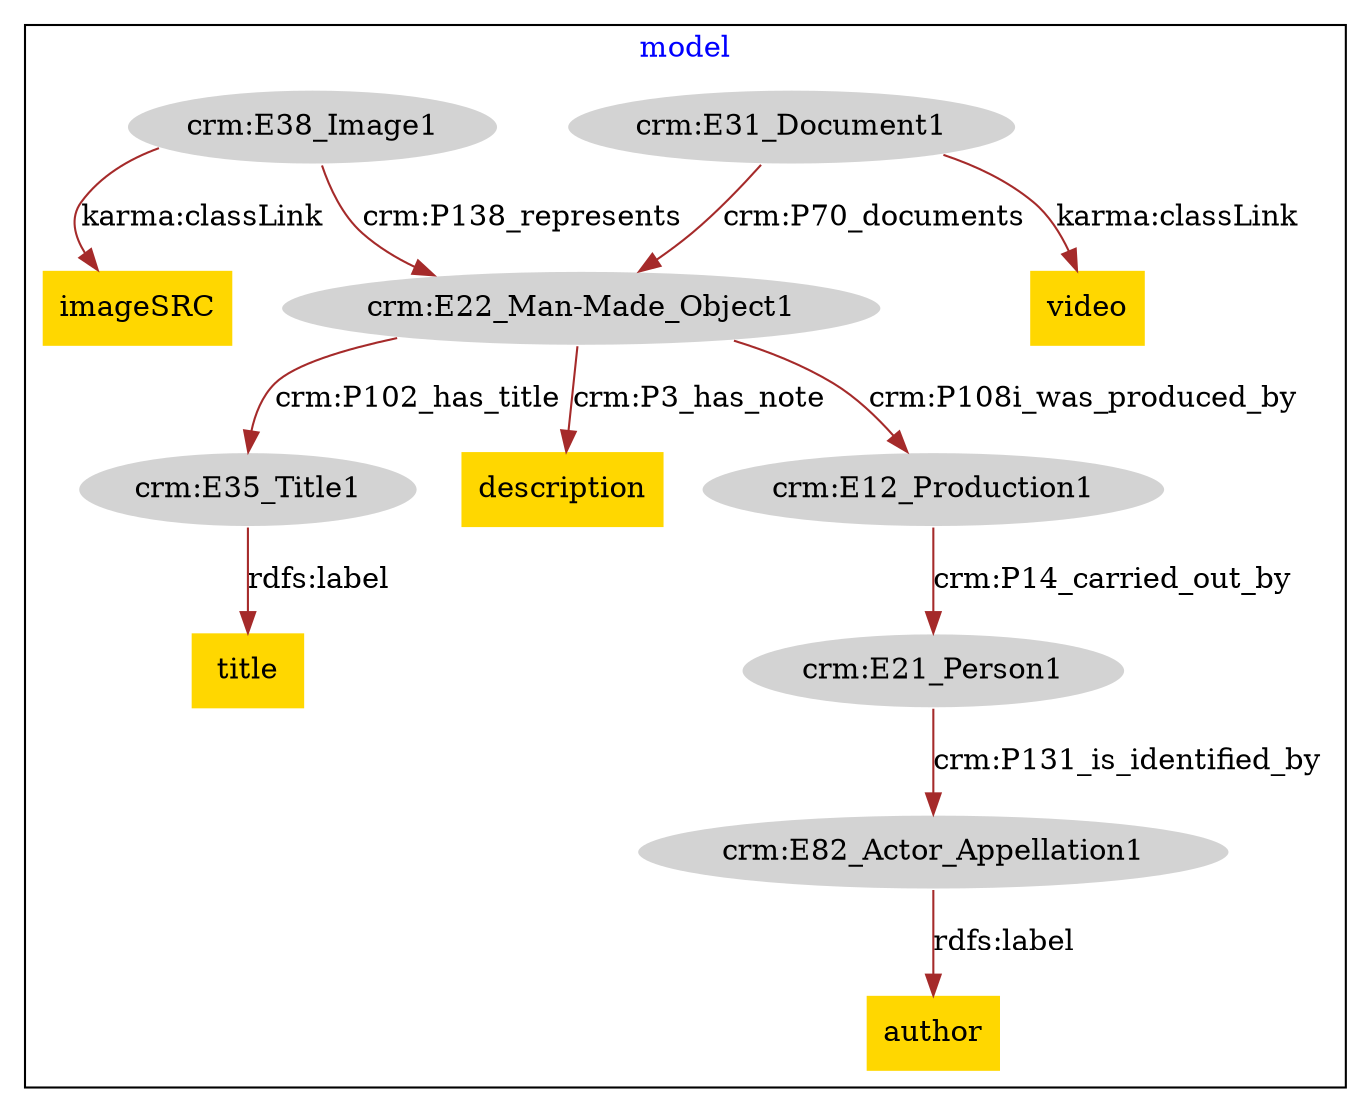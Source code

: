 digraph n0 {
fontcolor="blue"
remincross="true"
subgraph cluster {
label="model"
"crm:E31_Document1"[style="filled",color="white",fillcolor="lightgray",label="crm:E31_Document1"];
"video"[shape="plaintext",style="filled",fillcolor="gold",label="video"];
"crm:E35_Title1"[style="filled",color="white",fillcolor="lightgray",label="crm:E35_Title1"];
"title"[shape="plaintext",style="filled",fillcolor="gold",label="title"];
"crm:E82_Actor_Appellation1"[style="filled",color="white",fillcolor="lightgray",label="crm:E82_Actor_Appellation1"];
"author"[shape="plaintext",style="filled",fillcolor="gold",label="author"];
"crm:E38_Image1"[style="filled",color="white",fillcolor="lightgray",label="crm:E38_Image1"];
"imageSRC"[shape="plaintext",style="filled",fillcolor="gold",label="imageSRC"];
"crm:E22_Man-Made_Object1"[style="filled",color="white",fillcolor="lightgray",label="crm:E22_Man-Made_Object1"];
"description"[shape="plaintext",style="filled",fillcolor="gold",label="description"];
"crm:E12_Production1"[style="filled",color="white",fillcolor="lightgray",label="crm:E12_Production1"];
"crm:E21_Person1"[style="filled",color="white",fillcolor="lightgray",label="crm:E21_Person1"];
}
"crm:E31_Document1" -> "video"[color="brown",fontcolor="black",label="karma:classLink"];
"crm:E35_Title1" -> "title"[color="brown",fontcolor="black",label="rdfs:label"];
"crm:E82_Actor_Appellation1" -> "author"[color="brown",fontcolor="black",label="rdfs:label"];
"crm:E38_Image1" -> "imageSRC"[color="brown",fontcolor="black",label="karma:classLink"];
"crm:E22_Man-Made_Object1" -> "description"[color="brown",fontcolor="black",label="crm:P3_has_note"];
"crm:E38_Image1" -> "crm:E22_Man-Made_Object1"[color="brown",fontcolor="black",label="crm:P138_represents"];
"crm:E31_Document1" -> "crm:E22_Man-Made_Object1"[color="brown",fontcolor="black",label="crm:P70_documents"];
"crm:E22_Man-Made_Object1" -> "crm:E12_Production1"[color="brown",fontcolor="black",label="crm:P108i_was_produced_by"];
"crm:E22_Man-Made_Object1" -> "crm:E35_Title1"[color="brown",fontcolor="black",label="crm:P102_has_title"];
"crm:E12_Production1" -> "crm:E21_Person1"[color="brown",fontcolor="black",label="crm:P14_carried_out_by"];
"crm:E21_Person1" -> "crm:E82_Actor_Appellation1"[color="brown",fontcolor="black",label="crm:P131_is_identified_by"];
}
